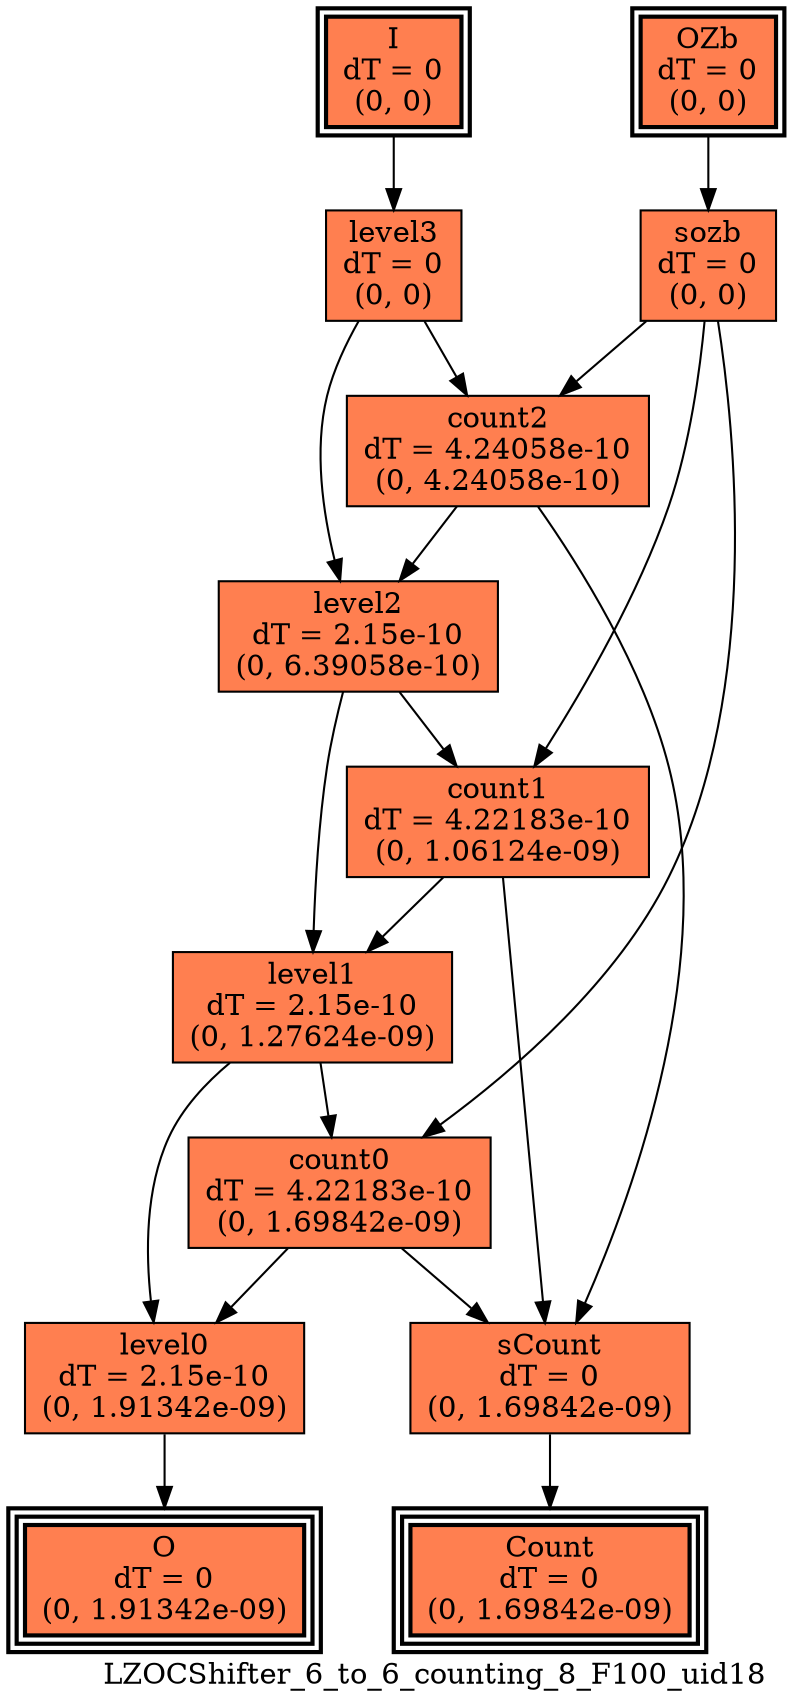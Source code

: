 digraph LZOCShifter_6_to_6_counting_8_F100_uid18
{
	//graph drawing options
	label=LZOCShifter_6_to_6_counting_8_F100_uid18;
	labelloc=bottom;
	labeljust=right;
	ratio=auto;
	nodesep=0.25;
	ranksep=0.5;

	//input/output signals of operator LZOCShifter_6_to_6_counting_8_F100_uid18
	I__LZOCShifter_6_to_6_counting_8_F100_uid18 [ label="I\ndT = 0\n(0, 0)", shape=box, color=black, style="bold, filled", fillcolor=coral, peripheries=2 ];
	OZb__LZOCShifter_6_to_6_counting_8_F100_uid18 [ label="OZb\ndT = 0\n(0, 0)", shape=box, color=black, style="bold, filled", fillcolor=coral, peripheries=2 ];
	Count__LZOCShifter_6_to_6_counting_8_F100_uid18 [ label="Count\ndT = 0\n(0, 1.69842e-09)", shape=box, color=black, style="bold, filled", fillcolor=coral, peripheries=3 ];
	O__LZOCShifter_6_to_6_counting_8_F100_uid18 [ label="O\ndT = 0\n(0, 1.91342e-09)", shape=box, color=black, style="bold, filled", fillcolor=coral, peripheries=3 ];
	{rank=same I__LZOCShifter_6_to_6_counting_8_F100_uid18, OZb__LZOCShifter_6_to_6_counting_8_F100_uid18};
	{rank=same Count__LZOCShifter_6_to_6_counting_8_F100_uid18, O__LZOCShifter_6_to_6_counting_8_F100_uid18};
	//internal signals of operator LZOCShifter_6_to_6_counting_8_F100_uid18
	level3__LZOCShifter_6_to_6_counting_8_F100_uid18 [ label="level3\ndT = 0\n(0, 0)", shape=box, color=black, style=filled, fillcolor=coral, peripheries=1 ];
	sozb__LZOCShifter_6_to_6_counting_8_F100_uid18 [ label="sozb\ndT = 0\n(0, 0)", shape=box, color=black, style=filled, fillcolor=coral, peripheries=1 ];
	count2__LZOCShifter_6_to_6_counting_8_F100_uid18 [ label="count2\ndT = 4.24058e-10\n(0, 4.24058e-10)", shape=box, color=black, style=filled, fillcolor=coral, peripheries=1 ];
	level2__LZOCShifter_6_to_6_counting_8_F100_uid18 [ label="level2\ndT = 2.15e-10\n(0, 6.39058e-10)", shape=box, color=black, style=filled, fillcolor=coral, peripheries=1 ];
	count1__LZOCShifter_6_to_6_counting_8_F100_uid18 [ label="count1\ndT = 4.22183e-10\n(0, 1.06124e-09)", shape=box, color=black, style=filled, fillcolor=coral, peripheries=1 ];
	level1__LZOCShifter_6_to_6_counting_8_F100_uid18 [ label="level1\ndT = 2.15e-10\n(0, 1.27624e-09)", shape=box, color=black, style=filled, fillcolor=coral, peripheries=1 ];
	count0__LZOCShifter_6_to_6_counting_8_F100_uid18 [ label="count0\ndT = 4.22183e-10\n(0, 1.69842e-09)", shape=box, color=black, style=filled, fillcolor=coral, peripheries=1 ];
	level0__LZOCShifter_6_to_6_counting_8_F100_uid18 [ label="level0\ndT = 2.15e-10\n(0, 1.91342e-09)", shape=box, color=black, style=filled, fillcolor=coral, peripheries=1 ];
	sCount__LZOCShifter_6_to_6_counting_8_F100_uid18 [ label="sCount\ndT = 0\n(0, 1.69842e-09)", shape=box, color=black, style=filled, fillcolor=coral, peripheries=1 ];

	//subcomponents of operator LZOCShifter_6_to_6_counting_8_F100_uid18

	//input and internal signal connections of operator LZOCShifter_6_to_6_counting_8_F100_uid18
	I__LZOCShifter_6_to_6_counting_8_F100_uid18 -> level3__LZOCShifter_6_to_6_counting_8_F100_uid18 [ arrowhead=normal, arrowsize=1.0, arrowtail=normal, color=black, dir=forward  ];
	OZb__LZOCShifter_6_to_6_counting_8_F100_uid18 -> sozb__LZOCShifter_6_to_6_counting_8_F100_uid18 [ arrowhead=normal, arrowsize=1.0, arrowtail=normal, color=black, dir=forward  ];
	level3__LZOCShifter_6_to_6_counting_8_F100_uid18 -> count2__LZOCShifter_6_to_6_counting_8_F100_uid18 [ arrowhead=normal, arrowsize=1.0, arrowtail=normal, color=black, dir=forward  ];
	level3__LZOCShifter_6_to_6_counting_8_F100_uid18 -> level2__LZOCShifter_6_to_6_counting_8_F100_uid18 [ arrowhead=normal, arrowsize=1.0, arrowtail=normal, color=black, dir=forward  ];
	sozb__LZOCShifter_6_to_6_counting_8_F100_uid18 -> count2__LZOCShifter_6_to_6_counting_8_F100_uid18 [ arrowhead=normal, arrowsize=1.0, arrowtail=normal, color=black, dir=forward  ];
	sozb__LZOCShifter_6_to_6_counting_8_F100_uid18 -> count1__LZOCShifter_6_to_6_counting_8_F100_uid18 [ arrowhead=normal, arrowsize=1.0, arrowtail=normal, color=black, dir=forward  ];
	sozb__LZOCShifter_6_to_6_counting_8_F100_uid18 -> count0__LZOCShifter_6_to_6_counting_8_F100_uid18 [ arrowhead=normal, arrowsize=1.0, arrowtail=normal, color=black, dir=forward  ];
	count2__LZOCShifter_6_to_6_counting_8_F100_uid18 -> level2__LZOCShifter_6_to_6_counting_8_F100_uid18 [ arrowhead=normal, arrowsize=1.0, arrowtail=normal, color=black, dir=forward  ];
	count2__LZOCShifter_6_to_6_counting_8_F100_uid18 -> sCount__LZOCShifter_6_to_6_counting_8_F100_uid18 [ arrowhead=normal, arrowsize=1.0, arrowtail=normal, color=black, dir=forward  ];
	level2__LZOCShifter_6_to_6_counting_8_F100_uid18 -> count1__LZOCShifter_6_to_6_counting_8_F100_uid18 [ arrowhead=normal, arrowsize=1.0, arrowtail=normal, color=black, dir=forward  ];
	level2__LZOCShifter_6_to_6_counting_8_F100_uid18 -> level1__LZOCShifter_6_to_6_counting_8_F100_uid18 [ arrowhead=normal, arrowsize=1.0, arrowtail=normal, color=black, dir=forward  ];
	count1__LZOCShifter_6_to_6_counting_8_F100_uid18 -> level1__LZOCShifter_6_to_6_counting_8_F100_uid18 [ arrowhead=normal, arrowsize=1.0, arrowtail=normal, color=black, dir=forward  ];
	count1__LZOCShifter_6_to_6_counting_8_F100_uid18 -> sCount__LZOCShifter_6_to_6_counting_8_F100_uid18 [ arrowhead=normal, arrowsize=1.0, arrowtail=normal, color=black, dir=forward  ];
	level1__LZOCShifter_6_to_6_counting_8_F100_uid18 -> count0__LZOCShifter_6_to_6_counting_8_F100_uid18 [ arrowhead=normal, arrowsize=1.0, arrowtail=normal, color=black, dir=forward  ];
	level1__LZOCShifter_6_to_6_counting_8_F100_uid18 -> level0__LZOCShifter_6_to_6_counting_8_F100_uid18 [ arrowhead=normal, arrowsize=1.0, arrowtail=normal, color=black, dir=forward  ];
	count0__LZOCShifter_6_to_6_counting_8_F100_uid18 -> level0__LZOCShifter_6_to_6_counting_8_F100_uid18 [ arrowhead=normal, arrowsize=1.0, arrowtail=normal, color=black, dir=forward  ];
	count0__LZOCShifter_6_to_6_counting_8_F100_uid18 -> sCount__LZOCShifter_6_to_6_counting_8_F100_uid18 [ arrowhead=normal, arrowsize=1.0, arrowtail=normal, color=black, dir=forward  ];
	level0__LZOCShifter_6_to_6_counting_8_F100_uid18 -> O__LZOCShifter_6_to_6_counting_8_F100_uid18 [ arrowhead=normal, arrowsize=1.0, arrowtail=normal, color=black, dir=forward  ];
	sCount__LZOCShifter_6_to_6_counting_8_F100_uid18 -> Count__LZOCShifter_6_to_6_counting_8_F100_uid18 [ arrowhead=normal, arrowsize=1.0, arrowtail=normal, color=black, dir=forward  ];
}

